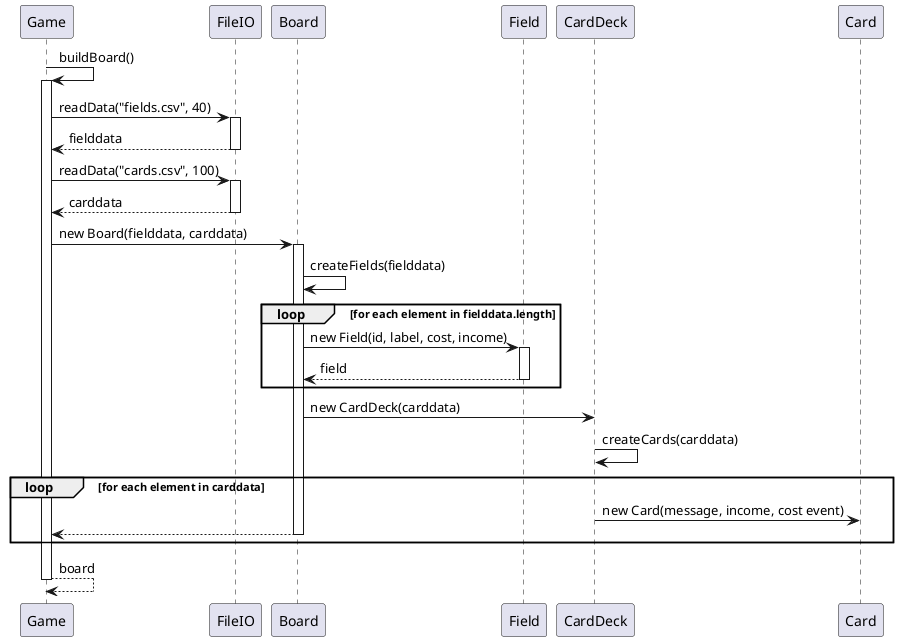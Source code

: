 
@startuml
'https://plantuml.com/sequence-diagram
participant Game
participant FileIO
participant Board
participant Field
participant CardDeck
participant Card


Game -> Game: buildBoard()
activate Game
Game -> FileIO: readData("fields.csv", 40)
activate FileIO
return fielddata

Game -> FileIO: readData("cards.csv", 100)
activate FileIO
return carddata


Game -> Board : new Board(fielddata, carddata)
activate Board


Board -> Board : createFields(fielddata)


loop  for each element in fielddata.length


Board -> Field : new Field(id, label, cost, income)
activate Field
return field

end
Board -> CardDeck: new CardDeck(carddata)
CardDeck -> CardDeck: createCards(carddata)
loop for each element in carddata
CardDeck -> Card : new Card(message, income, cost event)
return
end

'indsæt kald til readData for at indlæse chance kort data
'indsæt kald til konstruktoren i CardDeck
'indsæt kald til createCards
'indsæt et loop
'indsæt kald til konstruktoren i Card

return board
deactivate Game
@enduml